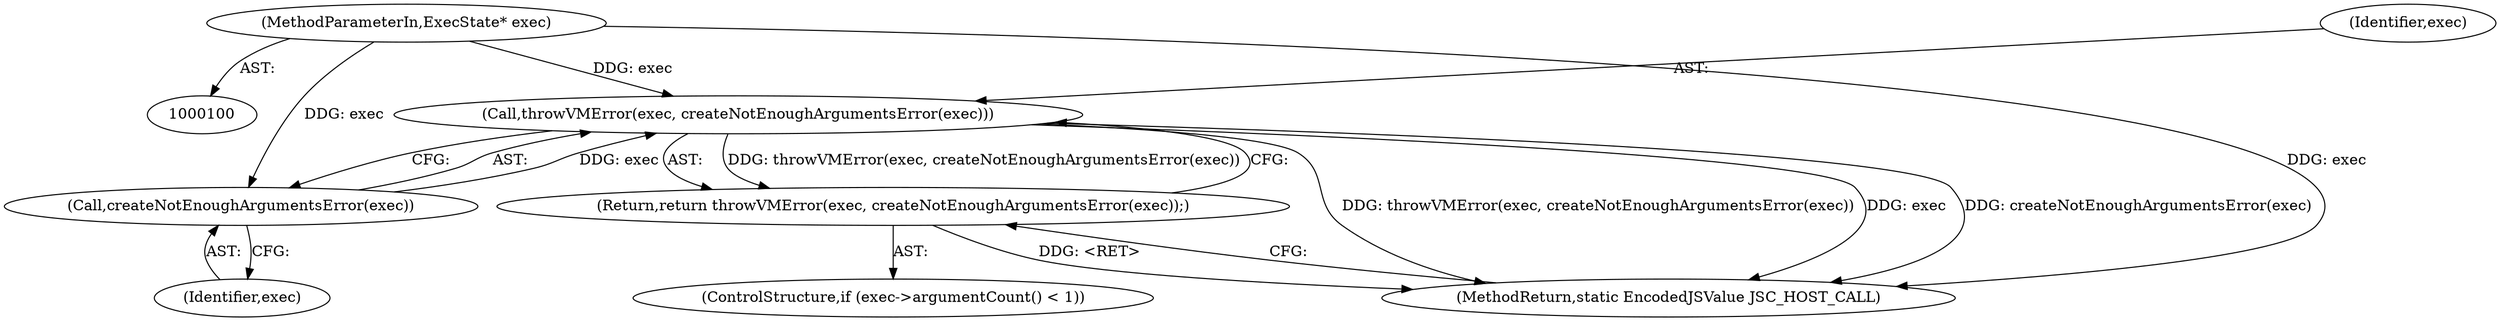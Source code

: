 digraph "0_Chrome_b944f670bb7a8a919daac497a4ea0536c954c201_22@pointer" {
"1000108" [label="(Call,throwVMError(exec, createNotEnoughArgumentsError(exec)))"];
"1000110" [label="(Call,createNotEnoughArgumentsError(exec))"];
"1000101" [label="(MethodParameterIn,ExecState* exec)"];
"1000107" [label="(Return,return throwVMError(exec, createNotEnoughArgumentsError(exec));)"];
"1000109" [label="(Identifier,exec)"];
"1000108" [label="(Call,throwVMError(exec, createNotEnoughArgumentsError(exec)))"];
"1000123" [label="(MethodReturn,static EncodedJSValue JSC_HOST_CALL)"];
"1000111" [label="(Identifier,exec)"];
"1000110" [label="(Call,createNotEnoughArgumentsError(exec))"];
"1000103" [label="(ControlStructure,if (exec->argumentCount() < 1))"];
"1000107" [label="(Return,return throwVMError(exec, createNotEnoughArgumentsError(exec));)"];
"1000101" [label="(MethodParameterIn,ExecState* exec)"];
"1000108" -> "1000107"  [label="AST: "];
"1000108" -> "1000110"  [label="CFG: "];
"1000109" -> "1000108"  [label="AST: "];
"1000110" -> "1000108"  [label="AST: "];
"1000107" -> "1000108"  [label="CFG: "];
"1000108" -> "1000123"  [label="DDG: throwVMError(exec, createNotEnoughArgumentsError(exec))"];
"1000108" -> "1000123"  [label="DDG: exec"];
"1000108" -> "1000123"  [label="DDG: createNotEnoughArgumentsError(exec)"];
"1000108" -> "1000107"  [label="DDG: throwVMError(exec, createNotEnoughArgumentsError(exec))"];
"1000110" -> "1000108"  [label="DDG: exec"];
"1000101" -> "1000108"  [label="DDG: exec"];
"1000110" -> "1000111"  [label="CFG: "];
"1000111" -> "1000110"  [label="AST: "];
"1000101" -> "1000110"  [label="DDG: exec"];
"1000101" -> "1000100"  [label="AST: "];
"1000101" -> "1000123"  [label="DDG: exec"];
"1000107" -> "1000103"  [label="AST: "];
"1000123" -> "1000107"  [label="CFG: "];
"1000107" -> "1000123"  [label="DDG: <RET>"];
}
